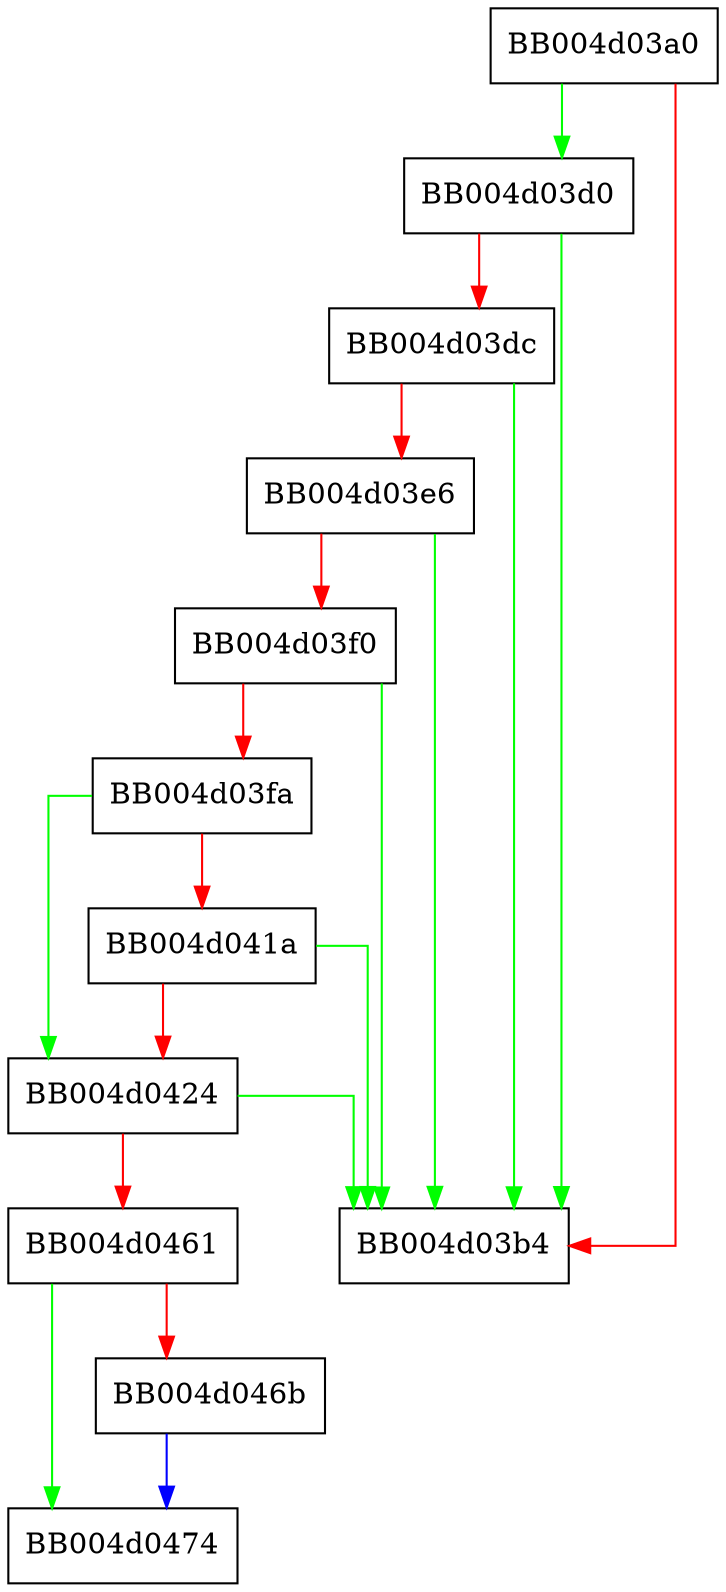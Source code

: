 digraph tls_get_max_records_multiblock {
  node [shape="box"];
  graph [splines=ortho];
  BB004d03a0 -> BB004d03d0 [color="green"];
  BB004d03a0 -> BB004d03b4 [color="red"];
  BB004d03d0 -> BB004d03b4 [color="green"];
  BB004d03d0 -> BB004d03dc [color="red"];
  BB004d03dc -> BB004d03b4 [color="green"];
  BB004d03dc -> BB004d03e6 [color="red"];
  BB004d03e6 -> BB004d03b4 [color="green"];
  BB004d03e6 -> BB004d03f0 [color="red"];
  BB004d03f0 -> BB004d03b4 [color="green"];
  BB004d03f0 -> BB004d03fa [color="red"];
  BB004d03fa -> BB004d0424 [color="green"];
  BB004d03fa -> BB004d041a [color="red"];
  BB004d041a -> BB004d03b4 [color="green"];
  BB004d041a -> BB004d0424 [color="red"];
  BB004d0424 -> BB004d03b4 [color="green"];
  BB004d0424 -> BB004d0461 [color="red"];
  BB004d0461 -> BB004d0474 [color="green"];
  BB004d0461 -> BB004d046b [color="red"];
  BB004d046b -> BB004d0474 [color="blue"];
}